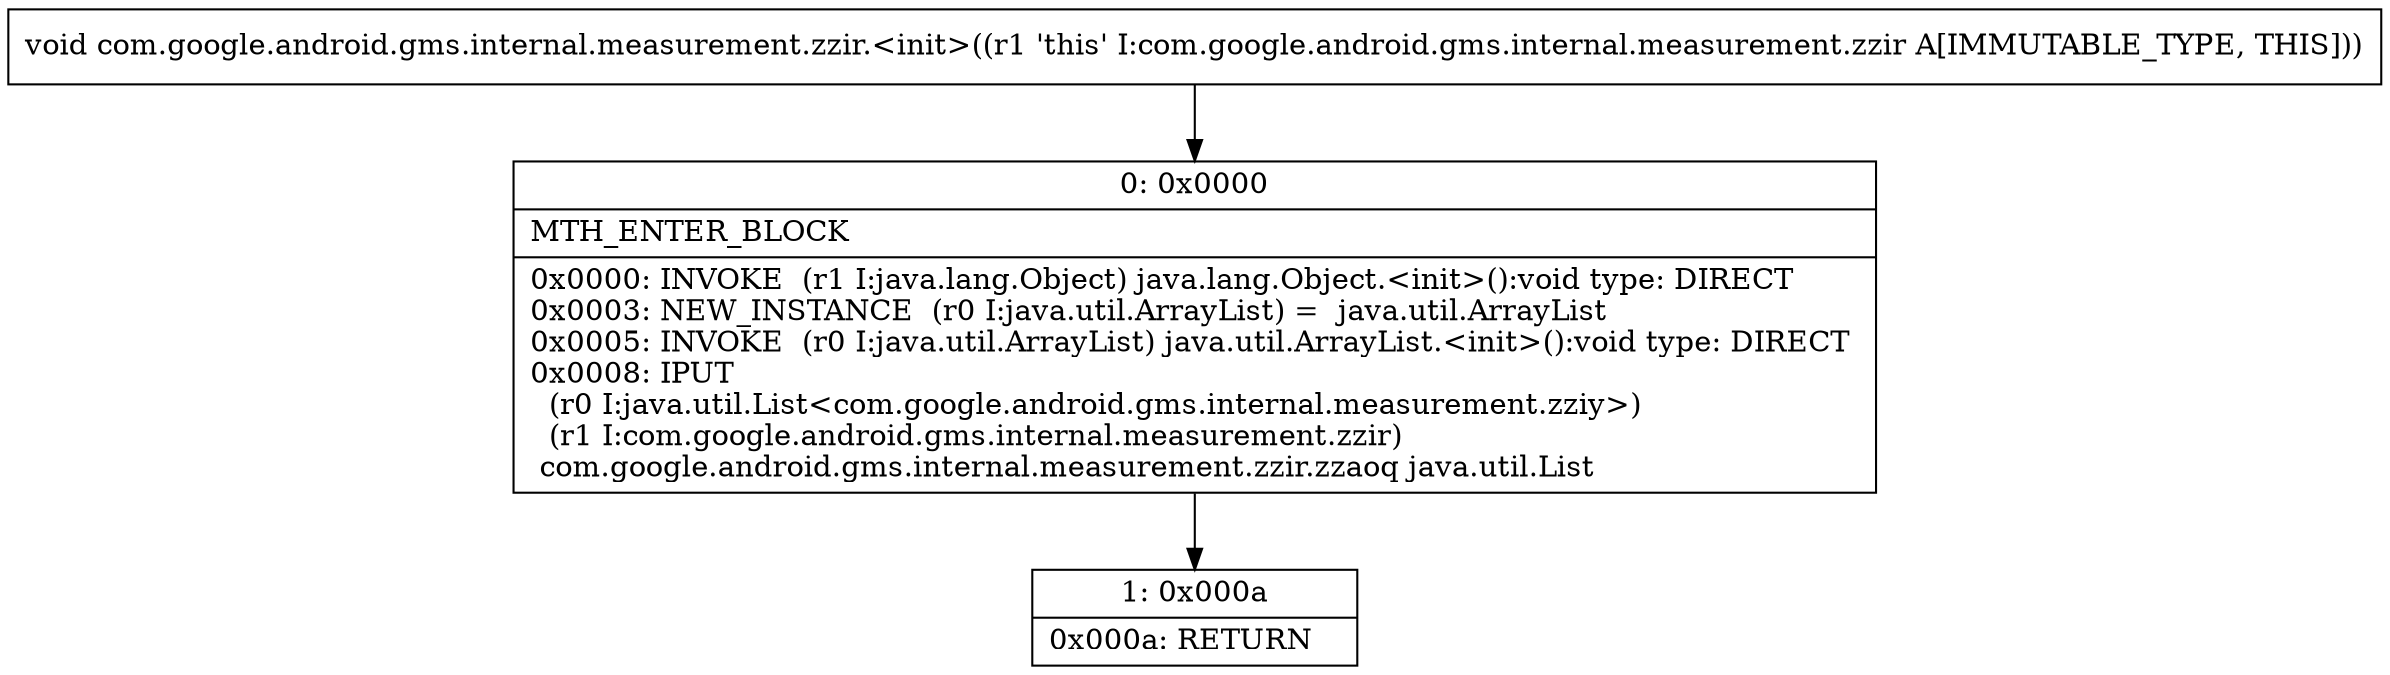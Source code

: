 digraph "CFG forcom.google.android.gms.internal.measurement.zzir.\<init\>()V" {
Node_0 [shape=record,label="{0\:\ 0x0000|MTH_ENTER_BLOCK\l|0x0000: INVOKE  (r1 I:java.lang.Object) java.lang.Object.\<init\>():void type: DIRECT \l0x0003: NEW_INSTANCE  (r0 I:java.util.ArrayList) =  java.util.ArrayList \l0x0005: INVOKE  (r0 I:java.util.ArrayList) java.util.ArrayList.\<init\>():void type: DIRECT \l0x0008: IPUT  \l  (r0 I:java.util.List\<com.google.android.gms.internal.measurement.zziy\>)\l  (r1 I:com.google.android.gms.internal.measurement.zzir)\l com.google.android.gms.internal.measurement.zzir.zzaoq java.util.List \l}"];
Node_1 [shape=record,label="{1\:\ 0x000a|0x000a: RETURN   \l}"];
MethodNode[shape=record,label="{void com.google.android.gms.internal.measurement.zzir.\<init\>((r1 'this' I:com.google.android.gms.internal.measurement.zzir A[IMMUTABLE_TYPE, THIS])) }"];
MethodNode -> Node_0;
Node_0 -> Node_1;
}

